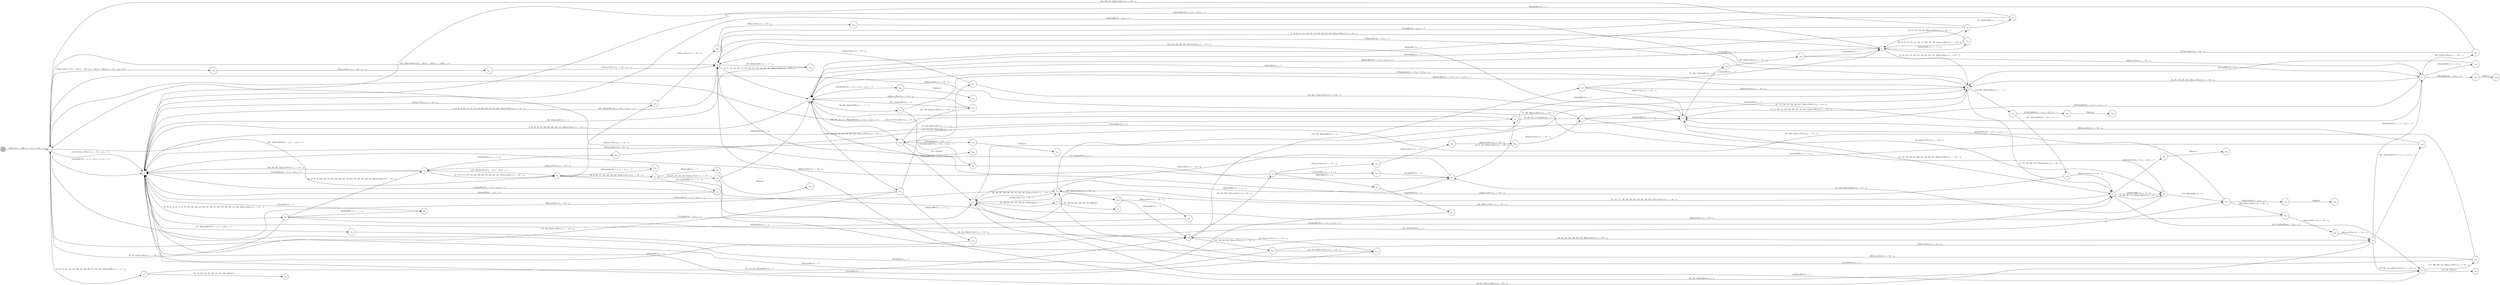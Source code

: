 digraph EFSM{
  graph [rankdir="LR", fontname="Latin Modern Math"];
  node [color="black", fillcolor="white", shape="circle", style="filled", fontname="Latin Modern Math"];
  edge [fontname="Latin Modern Math"];

  s0[fillcolor="gray", label=<s<sub>0</sub>>];
  s1[label=<s<sub>1</sub>>];
  s2[label=<s<sub>2</sub>>];
  s3[label=<s<sub>3</sub>>];
  s4[label=<s<sub>4</sub>>];
  s7[label=<s<sub>7</sub>>];
  s8[label=<s<sub>8</sub>>];
  s9[label=<s<sub>9</sub>>];
  s10[label=<s<sub>10</sub>>];
  s11[label=<s<sub>11</sub>>];
  s12[label=<s<sub>12</sub>>];
  s14[label=<s<sub>14</sub>>];
  s15[label=<s<sub>15</sub>>];
  s17[label=<s<sub>17</sub>>];
  s19[label=<s<sub>19</sub>>];
  s20[label=<s<sub>20</sub>>];
  s21[label=<s<sub>21</sub>>];
  s24[label=<s<sub>24</sub>>];
  s27[label=<s<sub>27</sub>>];
  s31[label=<s<sub>31</sub>>];
  s32[label=<s<sub>32</sub>>];
  s36[label=<s<sub>36</sub>>];
  s40[label=<s<sub>40</sub>>];
  s41[label=<s<sub>41</sub>>];
  s42[label=<s<sub>42</sub>>];
  s43[label=<s<sub>43</sub>>];
  s48[label=<s<sub>48</sub>>];
  s52[label=<s<sub>52</sub>>];
  s53[label=<s<sub>53</sub>>];
  s55[label=<s<sub>55</sub>>];
  s58[label=<s<sub>58</sub>>];
  s59[label=<s<sub>59</sub>>];
  s64[label=<s<sub>64</sub>>];
  s66[label=<s<sub>66</sub>>];
  s73[label=<s<sub>73</sub>>];
  s89[label=<s<sub>89</sub>>];
  s91[label=<s<sub>91</sub>>];
  s92[label=<s<sub>92</sub>>];
  s93[label=<s<sub>93</sub>>];
  s99[label=<s<sub>99</sub>>];
  s100[label=<s<sub>100</sub>>];
  s126[label=<s<sub>126</sub>>];
  s129[label=<s<sub>129</sub>>];
  s134[label=<s<sub>134</sub>>];
  s135[label=<s<sub>135</sub>>];
  s146[label=<s<sub>146</sub>>];
  s147[label=<s<sub>147</sub>>];
  s162[label=<s<sub>162</sub>>];
  s163[label=<s<sub>163</sub>>];
  s172[label=<s<sub>172</sub>>];
  s177[label=<s<sub>177</sub>>];
  s178[label=<s<sub>178</sub>>];
  s179[label=<s<sub>179</sub>>];
  s180[label=<s<sub>180</sub>>];
  s197[label=<s<sub>197</sub>>];
  s198[label=<s<sub>198</sub>>];
  s199[label=<s<sub>199</sub>>];
  s211[label=<s<sub>211</sub>>];
  s217[label=<s<sub>217</sub>>];
  s221[label=<s<sub>221</sub>>];
  s231[label=<s<sub>231</sub>>];
  s270[label=<s<sub>270</sub>>];
  s275[label=<s<sub>275</sub>>];
  s284[label=<s<sub>284</sub>>];
  s285[label=<s<sub>285</sub>>];
  s286[label=<s<sub>286</sub>>];
  s299[label=<s<sub>299</sub>>];
  s301[label=<s<sub>301</sub>>];
  s314[label=<s<sub>314</sub>>];
  s328[label=<s<sub>328</sub>>];
  s329[label=<s<sub>329</sub>>];
  s330[label=<s<sub>330</sub>>];
  s338[label=<s<sub>338</sub>>];
  s339[label=<s<sub>339</sub>>];
  s340[label=<s<sub>340</sub>>];
  s357[label=<s<sub>357</sub>>];
  s369[label=<s<sub>369</sub>>];
  s387[label=<s<sub>387</sub>>];
  s388[label=<s<sub>388</sub>>];
  s394[label=<s<sub>394</sub>>];
  s395[label=<s<sub>395</sub>>];
  s407[label=<s<sub>407</sub>>];
  s460[label=<s<sub>460</sub>>];
  s473[label=<s<sub>473</sub>>];
  s474[label=<s<sub>474</sub>>];
  s524[label=<s<sub>524</sub>>];
  s527[label=<s<sub>527</sub>>];
  s528[label=<s<sub>528</sub>>];

  s0->s1[label=<<i> [1]start:2/o<sub>1</sub> := 200, o<sub>2</sub> := 3, o<sub>3</sub> := 0&#91;r<sub>2</sub> := 1&#93;</i>>];
  s14->s15[label=<<i> [15, 145, 242, 312]alienHit:0/o<sub>1</sub> := 1</i>>];
  s15->s8[label=<<i> [16]alienHit:0/o<sub>1</sub> := 2</i>>];
  s24->s4[label=<<i> [25]alienHit:0/o<sub>1</sub> := 4</i>>];
  s1->s2[label=<<i> [33]alienHit:0&#91;3 &gt; r<sub>2</sub>, 3 &gt; r<sub>2</sub>&#93;/o<sub>1</sub> := r<sub>2</sub>&#91;r<sub>2</sub> := 2&#93;</i>>];
  s7->s2[label=<<i> [38]alienHit:0&#91;4 &gt; r<sub>2</sub>&#93;/o<sub>1</sub> := 2</i>>];
  s42->s43[label=<<i> [43, 112]shieldHit:1/o<sub>1</sub> := -1 + i<sub>0</sub></i>>];
  s43->s2[label=<<i> [44]alienHit:0&#91;4 &gt; r<sub>2</sub>&#93;/o<sub>1</sub> := 3</i>>];
  s27->s20[label=<<i> [51]alienHit:0&#91;4 &gt; r<sub>2</sub>&#93;/o<sub>1</sub> := 4</i>>];
  s55->s10[label=<<i> [56, 288]moveWest:1/o<sub>1</sub> := -50 + i<sub>0</sub></i>>];
  s58->s59[label=<<i> [59, 343]alienHit:0&#91;!(r<sub>2</sub> &gt; 3&or;r<sub>2</sub> &gt; 3)&#93;/o<sub>1</sub> := 3</i>>];
  s59->s11[label=<<i> [60]moveEast:1/o<sub>1</sub> := 50 + i<sub>0</sub></i>>];
  s11->s12[label=<<i> [12, 61, 316, 516]moveEast:1/o<sub>1</sub> := 50 + i<sub>0</sub></i>>];
  s12->s1[label=<<i> [13, 62, 317]moveEast:1/o<sub>1</sub> := 50 + i<sub>0</sub></i>>];
  s27->s66[label=<<i> [66]shieldHit:1/o<sub>1</sub> := -1 + i<sub>0</sub></i>>];
  s66->s2[label=<<i> [67]alienHit:0/o<sub>1</sub> := 2</i>>];
  s36->s73[label=<<i> [73, 101]shieldHit:1/o<sub>1</sub> := -1 + i<sub>0</sub></i>>];
  s73->s3[label=<<i> [74]alienHit:0&#91;4 &gt; r<sub>2</sub>&#93;/o<sub>1</sub> := 3</i>>];
  s27->s1[label=<<i> [28, 78, 143]moveWest:1/o<sub>1</sub> := -50 + i<sub>0</sub></i>>];
  s36->s4[label=<<i> [83]alienHit:0/o<sub>1</sub> := 1</i>>];
  s91->s92[label=<<i> [92]alienHit:0/o<sub>1</sub> := 2</i>>];
  s92->s93[label=<<i> [93]alienHit:0/o<sub>1</sub> := 3</i>>];
  s93->s2[label=<<i> [94]alienHit:0/o<sub>1</sub> := 4</i>>];
  s42->s99[label=<<i> [99]alienHit:0/o<sub>1</sub> := 5</i>>];
  s99->s100[label=<<i> [100]win:0</i>>];
  s73->s2[label=<<i> [102]alienHit:0&#91;!(4 &gt; r<sub>2</sub>&or;4 &gt; r<sub>2</sub>)&#93;/o<sub>1</sub> := 1</i>>];
  s48->s2[label=<<i> [49, 107, 248]moveEast:1/o<sub>1</sub> := 50 + i<sub>0</sub></i>>];
  s43->s2[label=<<i> [113]alienHit:0&#91;!(4 &gt; r<sub>2</sub>&or;4 &gt; r<sub>2</sub>)&#93;/o<sub>1</sub> := 2</i>>];
  s1->s3[label=<<i> [124, 128]moveEast:1&#91;!(i<sub>0</sub> &gt; 294&or;i<sub>0</sub> &gt; 294)&#93;/o<sub>1</sub> := 250&#91;r<sub>2</sub> := 4&#93;</i>>];
  s3->s129[label=<<i> [129, 320]shieldHit:1/o<sub>1</sub> := -1 + i<sub>0</sub></i>>];
  s129->s2[label=<<i> [130, 321]alienHit:0/o<sub>1</sub> := 1</i>>];
  s134->s135[label=<<i> [135, 203]alienHit:0&#91;r<sub>2</sub> &gt; 3&#93;/o<sub>1</sub> := 2</i>>];
  s135->s4[label=<<i> [136]moveWest:1/o<sub>1</sub> := -50 + i<sub>0</sub></i>>];
  s126->s1[label=<<i> [127, 138, 291]moveWest:1/o<sub>1</sub> := -50 + i<sub>0</sub></i>>];
  s147->s15[label=<<i> [148, 245]moveWest:1/o<sub>1</sub> := -50 + i<sub>0</sub></i>>];
  s147->s2[label=<<i> [151]alienHit:0/o<sub>1</sub> := 2</i>>];
  s40->s2[label=<<i> [154]alienHit:0&#91;r<sub>2</sub> &gt; 3, r<sub>2</sub> &gt; 3&#93;/o<sub>1</sub> := 3</i>>];
  s36->s7[label=<<i> [37, 71, 117, 119, 158, 306]moveWest:1/o<sub>1</sub> := -50 + i<sub>0</sub></i>>];
  s8->s3[label=<<i> [160]alienHit:0&#91;r<sub>2</sub> &gt; 3&#93;/o<sub>1</sub> := 4</i>>];
  s4->s162[label=<<i> [162]alienHit:0&#91;r<sub>2</sub> &gt; 3, r<sub>2</sub> &gt; 3, r<sub>2</sub> &gt; 3&#93;/o<sub>1</sub> := 5</i>>];
  s162->s163[label=<<i> [163]win:0</i>>];
  s27->s9[label=<<i> [164]alienHit:0&#91;!(4 &gt; r<sub>2</sub>&or;4 &gt; r<sub>2</sub>)&#93;/o<sub>1</sub> := 1</i>>];
  s9->s19[label=<<i> [19, 165, 171, 190, 237, 335, 356, 432, 481, 488, 507, 521]moveWest:1/o<sub>1</sub> := -50 + i<sub>0</sub></i>>];
  s172->s7[label=<<i> [173]alienHit:0/o<sub>1</sub> := 3</i>>];
  s8->s9[label=<<i> [9, 175, 189, 466, 513, 534]moveEast:1/o<sub>1</sub> := 50 + i<sub>0</sub></i>>];
  s9->s31[label=<<i> [176, 457]alienHit:0&#91;r<sub>2</sub> &gt; 3&#93;/o<sub>1</sub> := 4</i>>];
  s178->s179[label=<<i> [179]alienHit:0&#91;r<sub>2</sub> &gt; 3&#93;/o<sub>1</sub> := 5</i>>];
  s179->s180[label=<<i> [180]win:0</i>>];
  s2->s19[label=<<i> [181]alienHit:0&#91;4 &gt; r<sub>2</sub>, 4 &gt; r<sub>2</sub>&#93;/o<sub>1</sub> := r<sub>2</sub></i>>];
  s19->s11[label=<<i> [182]shieldHit:1/o<sub>1</sub> := -1 + i<sub>0</sub></i>>];
  s11->s3[label=<<i> [183, 469]alienHit:0/o<sub>1</sub> := 3</i>>];
  s9->s10[label=<<i> [196]shieldHit:1/o<sub>1</sub> := -1 + i<sub>0</sub></i>>];
  s10->s197[label=<<i> [197, 536]alienHit:0/o<sub>1</sub> := 4</i>>];
  s197->s198[label=<<i> [198]alienHit:0&#91;4 &gt; r<sub>2</sub>&#93;/o<sub>1</sub> := 5</i>>];
  s198->s199[label=<<i> [199]win:0</i>>];
  s4->s58[label=<<i> [58, 200, 342]shieldHit:1/o<sub>1</sub> := -1 + i<sub>0</sub></i>>];
  s58->s8[label=<<i> [201]alienHit:0&#91;r<sub>2</sub> &gt; 3, !(4 &gt; r<sub>2</sub>&or;4 &gt; r<sub>2</sub>)&#93;/o<sub>1</sub> := 1</i>>];
  s8->s134[label=<<i> [134, 202, 526]shieldHit:1/o<sub>1</sub> := -1 + i<sub>0</sub></i>>];
  s135->s9[label=<<i> [204]moveEast:1/o<sub>1</sub> := 50 + i<sub>0</sub></i>>];
  s10->s4[label=<<i> [57, 206, 289]moveWest:1/o<sub>1</sub> := -50 + i<sub>0</sub></i>>];
  s126->s1[label=<<i> [208]moveEast:1/o<sub>1</sub> := 50 + i<sub>0</sub></i>>];
  s2->s211[label=<<i> [211, 392]alienHit:0&#91;!(4 &gt; r<sub>2</sub>&or;4 &gt; r<sub>2</sub>)&#93;/o<sub>1</sub> := 1</i>>];
  s211->s197[label=<<i> [212, 393]alienHit:0/o<sub>1</sub> := 2</i>>];
  s197->s17[label=<<i> [213]alienHit:0&#91;!(4 &gt; r<sub>2</sub>&or;4 &gt; r<sub>2</sub>)&#93;/o<sub>1</sub> := 3</i>>];
  s217->s3[label=<<i> [218]moveEast:1/o<sub>1</sub> := 50 + i<sub>0</sub></i>>];
  s178->s221[label=<<i> [221, 412]win:0</i>>];
  s48->s21[label=<<i> [225]alienHit:0&#91;4 &gt; r<sub>2</sub>, 4 &gt; r<sub>2</sub>&#93;/o<sub>1</sub> := 2</i>>];
  s231->s4[label=<<i> [232]moveWest:1/o<sub>1</sub> := -50 + i<sub>0</sub></i>>];
  s126->s217[label=<<i> [217, 234, 384, 478]alienHit:0/o<sub>1</sub> := 4</i>>];
  s146->s147[label=<<i> [147, 150, 244]moveWest:1/o<sub>1</sub> := -50 + i<sub>0</sub></i>>];
  s15->s146[label=<<i> [146, 149, 243, 246, 359]moveWest:1/o<sub>1</sub> := -50 + i<sub>0</sub></i>>];
  s146->s48[label=<<i> [247]moveEast:1/o<sub>1</sub> := 50 + i<sub>0</sub></i>>];
  s40->s41[label=<<i> [251, 327]alienHit:0&#91;!(r<sub>2</sub> &gt; 3&or;r<sub>2</sub> &gt; 3)&#93;/o<sub>1</sub> := 2</i>>];
  s89->s15[label=<<i> [90, 254, 282]moveEast:1/o<sub>1</sub> := 50 + i<sub>0</sub></i>>];
  s91->s2[label=<<i> [256]moveEast:1/o<sub>1</sub> := 50 + i<sub>0</sub></i>>];
  s40->s2[label=<<i> [259, 294, 391, 462]moveWest:1/o<sub>1</sub> := -50 + i<sub>0</sub></i>>];
  s178->s20[label=<<i> [263]alienHit:0&#91;!(r<sub>2</sub> &gt; 3&or;r<sub>2</sub> &gt; 3)&#93;/o<sub>1</sub> := 4</i>>];
  s7->s4[label=<<i> [266]alienHit:0&#91;!(4 &gt; r<sub>2</sub>&or;4 &gt; r<sub>2</sub>)&#93;/o<sub>1</sub> := 1</i>>];
  s40->s270[label=<<i> [270]shieldHit:1/o<sub>1</sub> := -1 + i<sub>0</sub></i>>];
  s270->s17[label=<<i> [271]alienHit:0/o<sub>1</sub> := 2</i>>];
  s126->s275[label=<<i> [275]shieldHit:1/o<sub>1</sub> := -1 + i<sub>0</sub></i>>];
  s275->s2[label=<<i> [276]alienHit:0/o<sub>1</sub> := 3</i>>];
  s41->s42[label=<<i> [42, 88, 98, 111, 252, 280, 353, 380, 504]moveWest:1/o<sub>1</sub> := -50 + i<sub>0</sub></i>>];
  s42->s89[label=<<i> [89, 253, 281, 354, 381, 505]moveWest:1/o<sub>1</sub> := -50 + i<sub>0</sub></i>>];
  s15->s91[label=<<i> [91, 255, 283, 313]moveEast:1/o<sub>1</sub> := 50 + i<sub>0</sub></i>>];
  s91->s284[label=<<i> [284]moveWest:1/o<sub>1</sub> := -50 + i<sub>0</sub></i>>];
  s284->s285[label=<<i> [285]moveWest:1/o<sub>1</sub> := -50 + i<sub>0</sub></i>>];
  s285->s286[label=<<i> [286]moveWest:1/o<sub>1</sub> := -50 + i<sub>0</sub></i>>];
  s286->s55[label=<<i> [287]moveWest:1/o<sub>1</sub> := -50 + i<sub>0</sub></i>>];
  s4->s126[label=<<i> [126, 137, 207, 216, 233, 274, 290, 383, 477]moveWest:1/o<sub>1</sub> := -50 + i<sub>0</sub></i>>];
  s2->s12[label=<<i> [54, 295, 322]shieldHit:1/o<sub>1</sub> := -1 + i<sub>0</sub></i>>];
  s55->s17[label=<<i> [297]shieldHit:1/o<sub>1</sub> := -1 + i<sub>0</sub></i>>];
  s24->s299[label=<<i> [299, 452]moveEast:1/o<sub>1</sub> := 50 + i<sub>0</sub></i>>];
  s299->s21[label=<<i> [300]moveEast:1/o<sub>1</sub> := 50 + i<sub>0</sub></i>>];
  s21->s301[label=<<i> [301, 510]moveEast:1/o<sub>1</sub> := 50 + i<sub>0</sub></i>>];
  s301->s2[label=<<i> [302]alienHit:0/o<sub>1</sub> := 4</i>>];
  s7->s36[label=<<i> [36, 70, 72, 82, 116, 118, 120, 157, 305, 307, 350, 471]moveWest:1/o<sub>1</sub> := -50 + i<sub>0</sub></i>>];
  s36->s1[label=<<i> [121, 308, 351, 472]moveEast:1/o<sub>1</sub> := 50 + i<sub>0</sub></i>>];
  s91->s314[label=<<i> [314]shieldHit:1/o<sub>1</sub> := -1 + i<sub>0</sub></i>>];
  s314->s11[label=<<i> [315]alienHit:0/o<sub>1</sub> := 2</i>>];
  s12->s55[label=<<i> [55, 296, 323, 517]alienHit:0/o<sub>1</sub> := 2</i>>];
  s55->s1[label=<<i> [324]moveEast:1/o<sub>1</sub> := 50 + i<sub>0</sub></i>>];
  s1->s14[label=<<i> [14, 63, 79, 122, 139, 144, 209, 241, 292, 309, 311, 318, 325, 345]shieldHit:1/o<sub>1</sub> := -1 + i<sub>0</sub></i>>];
  s14->s64[label=<<i> [64, 80, 123, 140, 210, 293, 310, 319, 326, 346]lose:0</i>>];
  s41->s328[label=<<i> [328, 529]alienHit:0&#91;!(r<sub>2</sub> &gt; 3&or;r<sub>2</sub> &gt; 3)&#93;/o<sub>1</sub> := 3</i>>];
  s328->s329[label=<<i> [329]moveEast:1/o<sub>1</sub> := 50 + i<sub>0</sub></i>>];
  s329->s330[label=<<i> [330]moveEast:1/o<sub>1</sub> := 50 + i<sub>0</sub></i>>];
  s330->s21[label=<<i> [331]alienHit:0/o<sub>1</sub> := 4</i>>];
  s21->s8[label=<<i> [22, 168, 193, 226, 332, 449]moveWest:1/o<sub>1</sub> := -50 + i<sub>0</sub></i>>];
  s21->s338[label=<<i> [338]alienHit:0&#91;4 &gt; r<sub>2</sub>&#93;/o<sub>1</sub> := 5</i>>];
  s338->s339[label=<<i> [339]win:0</i>>];
  s7->s340[label=<<i> [340]shieldHit:1/o<sub>1</sub> := -1 + i<sub>0</sub></i>>];
  s340->s4[label=<<i> [341]alienHit:0/o<sub>1</sub> := 2</i>>];
  s59->s1[label=<<i> [344]moveWest:1/o<sub>1</sub> := -50 + i<sub>0</sub></i>>];
  s1->s2[label=<<i> [2, 29, 347]moveWest:1/o<sub>1</sub> := -50 + i<sub>0</sub>&#91;r<sub>2</sub> := 5&#93;</i>>];
  s1->s41[label=<<i> [352, 459]alienHit:0&#91;!(3 &gt; r<sub>2</sub>&or;3 &gt; r<sub>2</sub>)&#93;/o<sub>1</sub> := 1</i>>];
  s89->s9[label=<<i> [355, 506]moveWest:1/o<sub>1</sub> := -50 + i<sub>0</sub></i>>];
  s19->s357[label=<<i> [357, 368]moveEast:1/o<sub>1</sub> := 50 + i<sub>0</sub></i>>];
  s357->s15[label=<<i> [358]alienHit:0/o<sub>1</sub> := 2</i>>];
  s146->s2[label=<<i> [360]alienHit:0/o<sub>1</sub> := 3</i>>];
  s177->s19[label=<<i> [367]moveEast:1/o<sub>1</sub> := 50 + i<sub>0</sub></i>>];
  s357->s369[label=<<i> [369]moveEast:1/o<sub>1</sub> := 50 + i<sub>0</sub></i>>];
  s369->s2[label=<<i> [370]alienHit:0/o<sub>1</sub> := 4</i>>];
  s31->s32[label=<<i> [32, 373, 458]win:0</i>>];
  s8->s4[label=<<i> [375]alienHit:0&#91;!(r<sub>2</sub> &gt; 3&or;r<sub>2</sub> &gt; 3)&#93;/o<sub>1</sub> := 2</i>>];
  s89->s4[label=<<i> [382]alienHit:0/o<sub>1</sub> := 3</i>>];
  s9->s387[label=<<i> [387]alienHit:0&#91;!(r<sub>2</sub> &gt; 3&or;r<sub>2</sub> &gt; 3)&#93;/o<sub>1</sub> := 5</i>>];
  s387->s388[label=<<i> [388]win:0</i>>];
  s197->s394[label=<<i> [394, 537]moveWest:1/o<sub>1</sub> := -50 + i<sub>0</sub></i>>];
  s394->s395[label=<<i> [395]moveWest:1/o<sub>1</sub> := -50 + i<sub>0</sub></i>>];
  s395->s48[label=<<i> [396]moveWest:1/o<sub>1</sub> := -50 + i<sub>0</sub></i>>];
  s48->s31[label=<<i> [365, 397, 423, 499]moveWest:1/o<sub>1</sub> := -50 + i<sub>0</sub></i>>];
  s231->s4[label=<<i> [401, 417]alienHit:0/o<sub>1</sub> := 3</i>>];
  s4->s2[label=<<i> [5, 26, 76, 84, 141, 185, 267, 376, 402, 418, 438]moveEast:1/o<sub>1</sub> := 50 + i<sub>0</sub></i>>];
  s48->s407[label=<<i> [407, 443]alienHit:0&#91;!(4 &gt; r<sub>2</sub>&or;4 &gt; r<sub>2</sub>)&#93;/o<sub>1</sub> := 4</i>>];
  s407->s17[label=<<i> [408]moveEast:1/o<sub>1</sub> := 50 + i<sub>0</sub></i>>];
  s4->s178[label=<<i> [220, 230, 262, 411, 493]alienHit:0&#91;!(r<sub>2</sub> &gt; 3&or;r<sub>2</sub> &gt; 3)&#93;/o<sub>1</sub> := 3</i>>];
  s3->s31[label=<<i> [31, 372, 413]alienHit:0/o<sub>1</sub> := r<sub>2</sub></i>>];
  s177->s178[label=<<i> [178, 399, 415]moveWest:1/o<sub>1</sub> := -50 + i<sub>0</sub></i>>];
  s178->s231[label=<<i> [231, 400, 416]moveWest:1/o<sub>1</sub> := -50 + i<sub>0</sub></i>>];
  s31->s20[label=<<i> [424]alienHit:0/o<sub>1</sub> := 4</i>>];
  s20->s19[label=<<i> [427]moveEast:1/o<sub>1</sub> := 50 + i<sub>0</sub></i>>];
  s172->s8[label=<<i> [429]moveWest:1/o<sub>1</sub> := -50 + i<sub>0</sub></i>>];
  s21->s17[label=<<i> [435]alienHit:0&#91;!(4 &gt; r<sub>2</sub>&or;4 &gt; r<sub>2</sub>)&#93;/o<sub>1</sub> := 3</i>>];
  s17->s3[label=<<i> [214, 228, 272, 409, 436, 491]moveEast:1/o<sub>1</sub> := 50 + i<sub>0</sub></i>>];
  s2->s27[label=<<i> [27, 39, 45, 50, 65, 77, 85, 95, 103, 108, 142, 152, 249, 257, 268, 277, 361, 377, 389, 403, 419, 439, 495]moveEast:1/o<sub>1</sub> := 50 + i<sub>0</sub></i>>];
  s27->s40[label=<<i> [40, 46, 86, 96, 104, 109, 153, 222, 250, 258, 269, 278, 362, 378, 390, 404, 420, 440, 496]moveEast:1/o<sub>1</sub> := 50 + i<sub>0</sub></i>>];
  s40->s41[label=<<i> [41, 47, 87, 97, 105, 110, 223, 279, 363, 379, 405, 421, 441, 497]moveEast:1/o<sub>1</sub> := 50 + i<sub>0</sub></i>>];
  s41->s48[label=<<i> [48, 106, 224, 364, 406, 422, 442, 498]moveEast:1/o<sub>1</sub> := 50 + i<sub>0</sub></i>>];
  s407->s20[label=<<i> [444]shieldHit:1/o<sub>1</sub> := -1 + i<sub>0</sub></i>>];
  s8->s17[label=<<i> [17, 23, 169, 194, 227, 333, 430, 450, 455, 486, 519]moveWest:1/o<sub>1</sub> := -50 + i<sub>0</sub></i>>];
  s17->s24[label=<<i> [24, 298, 451]alienHit:0/o<sub>1</sub> := 3</i>>];
  s299->s7[label=<<i> [453]alienHit:0/o<sub>1</sub> := 4</i>>];
  s7->s8[label=<<i> [8, 133, 159, 174, 188, 374, 454, 465, 485, 512, 533]moveEast:1/o<sub>1</sub> := 50 + i<sub>0</sub></i>>];
  s41->s460[label=<<i> [460]alienHit:0&#91;r<sub>2</sub> &gt; 3, r<sub>2</sub> &gt; 3&#93;/o<sub>1</sub> := 2</i>>];
  s460->s40[label=<<i> [461]moveWest:1/o<sub>1</sub> := -50 + i<sub>0</sub></i>>];
  s2->s3[label=<<i> [3, 6, 30, 34, 68, 114, 131, 155, 186, 260, 303, 348, 371, 463, 531]moveWest:1/o<sub>1</sub> := -50 + i<sub>0</sub></i>>];
  s10->s11[label=<<i> [11, 468, 515]moveEast:1/o<sub>1</sub> := 50 + i<sub>0</sub></i>>];
  s1->s473[label=<<i> [473]moveEast:1&#91;!(!(i<sub>0</sub> &gt; 294&or;i<sub>0</sub> &gt; 294)&or;!(i<sub>0</sub> &gt; 294&or;i<sub>0</sub> &gt; 294))&#93;/o<sub>1</sub> := 50 + i<sub>0</sub>&#91;r<sub>3</sub> := 0&#93;</i>>];
  s473->s474[label=<<i> [474]moveWest:1/o<sub>1</sub> := -50 + r<sub>3</sub> + i<sub>0</sub></i>>];
  s474->s3[label=<<i> [475]moveWest:1/o<sub>1</sub> := -50 + r<sub>3</sub> + i<sub>0</sub></i>>];
  s3->s4[label=<<i> [4, 75, 125, 161, 184, 215, 219, 229, 261, 273, 410, 437, 476, 492]moveEast:1/o<sub>1</sub> := 50 + i<sub>0</sub></i>>];
  s217->s17[label=<<i> [235, 385, 479]moveWest:1/o<sub>1</sub> := -50 + i<sub>0</sub></i>>];
  s19->s172[label=<<i> [172, 428, 489]alienHit:0/o<sub>1</sub> := 2</i>>];
  s172->s17[label=<<i> [490]moveEast:1/o<sub>1</sub> := 50 + i<sub>0</sub></i>>];
  s178->s2[label=<<i> [494]moveEast:1/o<sub>1</sub> := 50 + i<sub>0</sub></i>>];
  s31->s177[label=<<i> [177, 366, 398, 414, 500]moveWest:1/o<sub>1</sub> := -50 + i<sub>0</sub></i>>];
  s177->s20[label=<<i> [501]alienHit:0/o<sub>1</sub> := 4</i>>];
  s20->s52[label=<<i> [52, 239, 264, 425, 445, 483, 502, 539]alienHit:0/o<sub>1</sub> := 5</i>>];
  s52->s53[label=<<i> [53, 240, 265, 426, 446, 484, 503, 540]win:0</i>>];
  s19->s20[label=<<i> [20, 166, 191, 238, 336, 433, 447, 482, 508, 522]moveWest:1/o<sub>1</sub> := -50 + i<sub>0</sub></i>>];
  s20->s21[label=<<i> [21, 167, 192, 337, 434, 448, 509, 523]moveWest:1/o<sub>1</sub> := -50 + i<sub>0</sub></i>>];
  s301->s7[label=<<i> [511]moveEast:1/o<sub>1</sub> := 50 + i<sub>0</sub></i>>];
  s9->s10[label=<<i> [10, 205, 467, 514, 535]moveEast:1/o<sub>1</sub> := 50 + i<sub>0</sub></i>>];
  s55->s8[label=<<i> [518]alienHit:0/o<sub>1</sub> := 3</i>>];
  s17->s9[label=<<i> [18, 170, 195, 236, 334, 386, 431, 456, 480, 487, 520]moveWest:1/o<sub>1</sub> := -50 + i<sub>0</sub></i>>];
  s21->s524[label=<<i> [524]shieldHit:1/o<sub>1</sub> := -1 + i<sub>0</sub></i>>];
  s524->s8[label=<<i> [525]alienHit:0/o<sub>1</sub> := 4</i>>];
  s134->s527[label=<<i> [527]alienHit:0&#91;!(r<sub>2</sub> &gt; 3&or;r<sub>2</sub> &gt; 3)&#93;/o<sub>1</sub> := 5</i>>];
  s527->s528[label=<<i> [528]win:0</i>>];
  s328->s2[label=<<i> [530]moveWest:1/o<sub>1</sub> := -50 + i<sub>0</sub></i>>];
  s3->s7[label=<<i> [7, 35, 69, 81, 115, 132, 156, 187, 304, 349, 464, 470, 532]moveWest:1/o<sub>1</sub> := -50 + i<sub>0</sub></i>>];
  s394->s20[label=<<i> [538]moveEast:1/o<sub>1</sub> := 50 + i<sub>0</sub></i>>];
}